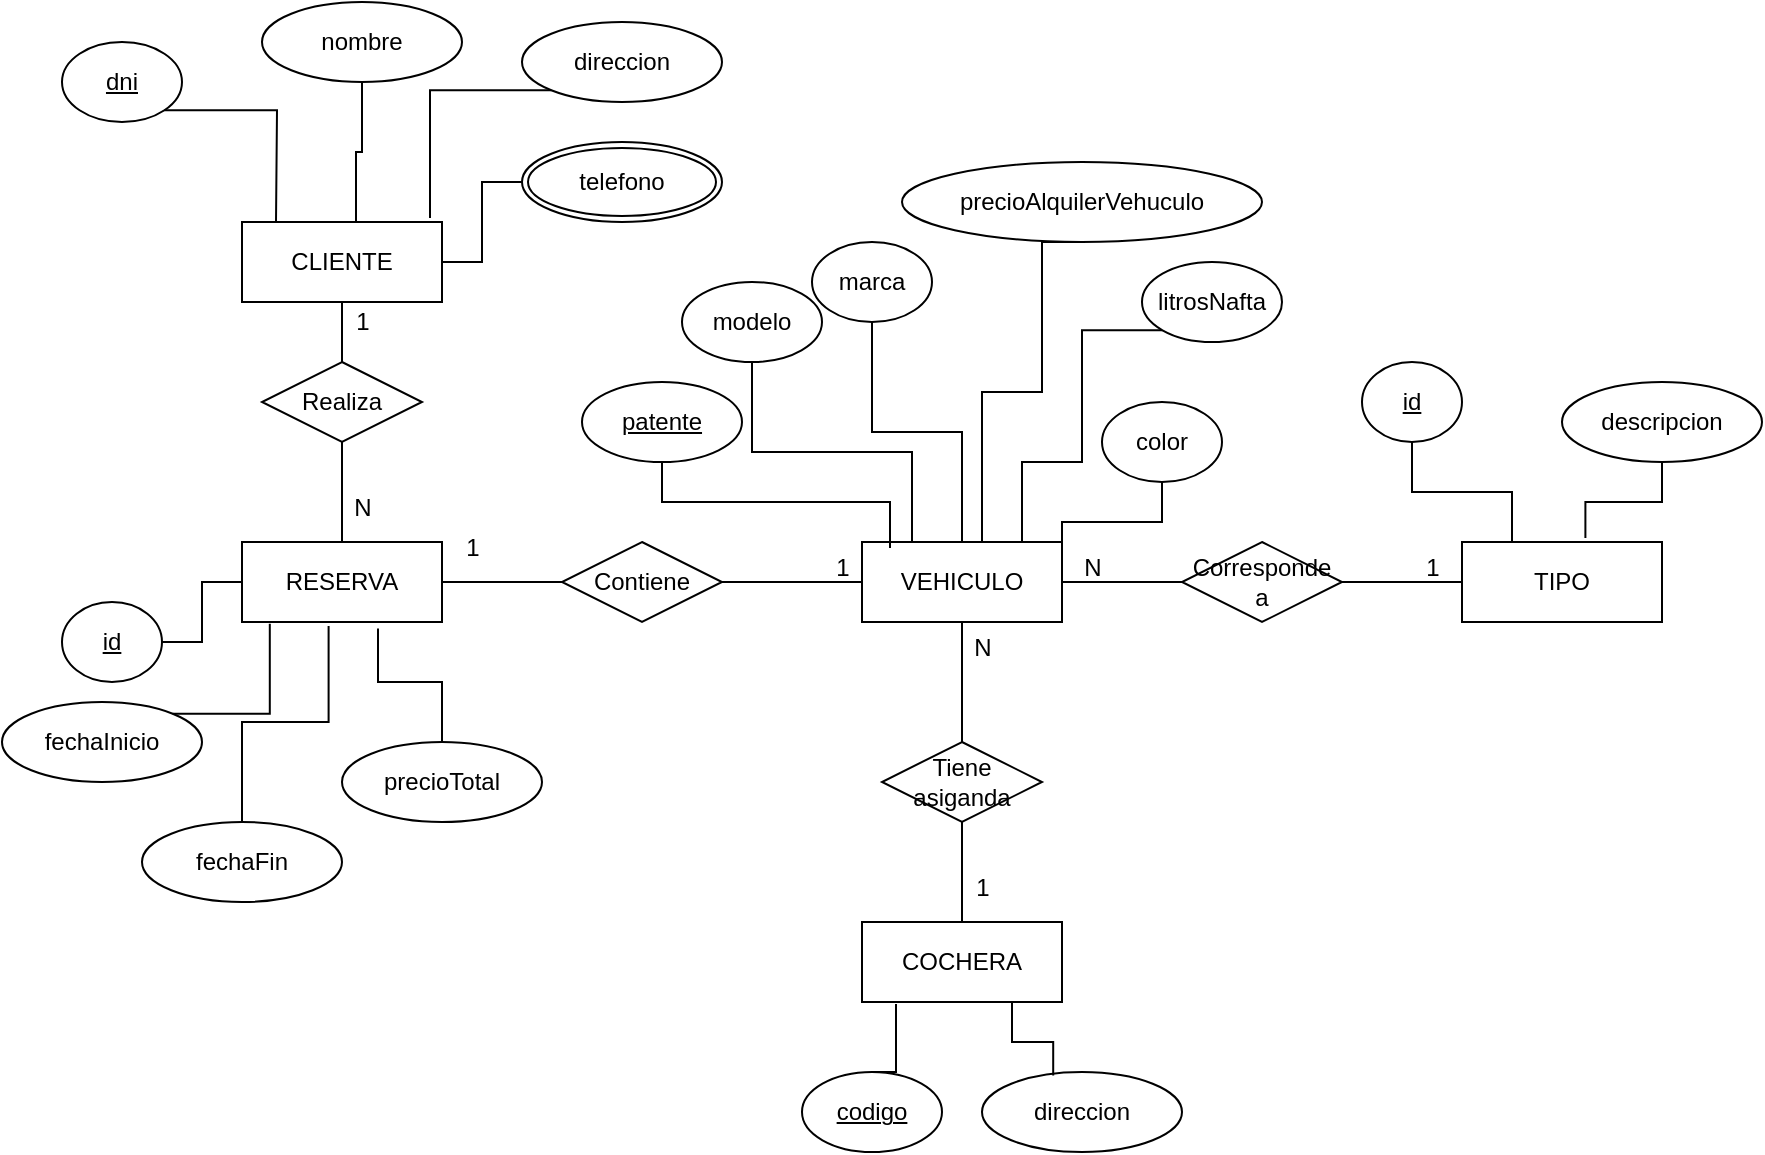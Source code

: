 <mxfile version="24.7.5">
  <diagram name="Página-1" id="SpzhlbaivaGbgMK0F-xh">
    <mxGraphModel dx="1742" dy="645" grid="1" gridSize="10" guides="1" tooltips="1" connect="1" arrows="1" fold="1" page="1" pageScale="1" pageWidth="827" pageHeight="1169" math="0" shadow="0">
      <root>
        <mxCell id="0" />
        <mxCell id="1" parent="0" />
        <mxCell id="NKTn9VHJMr8A_WgUI14F-20" style="edgeStyle=orthogonalEdgeStyle;rounded=0;orthogonalLoop=1;jettySize=auto;html=1;exitX=0.5;exitY=1;exitDx=0;exitDy=0;entryX=0.5;entryY=0;entryDx=0;entryDy=0;endArrow=none;endFill=0;" edge="1" parent="1" source="NKTn9VHJMr8A_WgUI14F-1" target="NKTn9VHJMr8A_WgUI14F-16">
          <mxGeometry relative="1" as="geometry" />
        </mxCell>
        <mxCell id="NKTn9VHJMr8A_WgUI14F-1" value="CLIENTE" style="whiteSpace=wrap;html=1;align=center;" vertex="1" parent="1">
          <mxGeometry x="-50" y="140" width="100" height="40" as="geometry" />
        </mxCell>
        <mxCell id="NKTn9VHJMr8A_WgUI14F-24" style="edgeStyle=orthogonalEdgeStyle;rounded=0;orthogonalLoop=1;jettySize=auto;html=1;exitX=1;exitY=0.5;exitDx=0;exitDy=0;entryX=0;entryY=0.5;entryDx=0;entryDy=0;endArrow=none;endFill=0;" edge="1" parent="1" source="NKTn9VHJMr8A_WgUI14F-2" target="NKTn9VHJMr8A_WgUI14F-18">
          <mxGeometry relative="1" as="geometry" />
        </mxCell>
        <mxCell id="NKTn9VHJMr8A_WgUI14F-26" style="edgeStyle=orthogonalEdgeStyle;rounded=0;orthogonalLoop=1;jettySize=auto;html=1;exitX=0.5;exitY=1;exitDx=0;exitDy=0;entryX=0.5;entryY=0;entryDx=0;entryDy=0;endArrow=none;endFill=0;" edge="1" parent="1" source="NKTn9VHJMr8A_WgUI14F-2" target="NKTn9VHJMr8A_WgUI14F-19">
          <mxGeometry relative="1" as="geometry" />
        </mxCell>
        <mxCell id="NKTn9VHJMr8A_WgUI14F-2" value="VEHICULO" style="whiteSpace=wrap;html=1;align=center;" vertex="1" parent="1">
          <mxGeometry x="260" y="300" width="100" height="40" as="geometry" />
        </mxCell>
        <mxCell id="NKTn9VHJMr8A_WgUI14F-22" style="edgeStyle=orthogonalEdgeStyle;rounded=0;orthogonalLoop=1;jettySize=auto;html=1;exitX=1;exitY=0.5;exitDx=0;exitDy=0;entryX=0;entryY=0.5;entryDx=0;entryDy=0;endArrow=none;endFill=0;" edge="1" parent="1" source="NKTn9VHJMr8A_WgUI14F-3" target="NKTn9VHJMr8A_WgUI14F-17">
          <mxGeometry relative="1" as="geometry" />
        </mxCell>
        <mxCell id="NKTn9VHJMr8A_WgUI14F-3" value="RESERVA" style="whiteSpace=wrap;html=1;align=center;" vertex="1" parent="1">
          <mxGeometry x="-50" y="300" width="100" height="40" as="geometry" />
        </mxCell>
        <mxCell id="NKTn9VHJMr8A_WgUI14F-4" value="COCHERA" style="whiteSpace=wrap;html=1;align=center;" vertex="1" parent="1">
          <mxGeometry x="260" y="490" width="100" height="40" as="geometry" />
        </mxCell>
        <mxCell id="NKTn9VHJMr8A_WgUI14F-5" value="TIPO" style="whiteSpace=wrap;html=1;align=center;" vertex="1" parent="1">
          <mxGeometry x="560" y="300" width="100" height="40" as="geometry" />
        </mxCell>
        <mxCell id="NKTn9VHJMr8A_WgUI14F-6" value="dni" style="ellipse;whiteSpace=wrap;html=1;align=center;fontStyle=4;" vertex="1" parent="1">
          <mxGeometry x="-140" y="50" width="60" height="40" as="geometry" />
        </mxCell>
        <mxCell id="NKTn9VHJMr8A_WgUI14F-7" style="edgeStyle=orthogonalEdgeStyle;rounded=0;orthogonalLoop=1;jettySize=auto;html=1;exitX=1;exitY=1;exitDx=0;exitDy=0;endArrow=none;endFill=0;" edge="1" parent="1" source="NKTn9VHJMr8A_WgUI14F-6">
          <mxGeometry relative="1" as="geometry">
            <mxPoint x="-33" y="140" as="targetPoint" />
          </mxGeometry>
        </mxCell>
        <mxCell id="NKTn9VHJMr8A_WgUI14F-9" style="edgeStyle=orthogonalEdgeStyle;rounded=0;orthogonalLoop=1;jettySize=auto;html=1;exitX=1;exitY=0.5;exitDx=0;exitDy=0;entryX=0;entryY=0.5;entryDx=0;entryDy=0;endArrow=none;endFill=0;" edge="1" parent="1" source="NKTn9VHJMr8A_WgUI14F-8" target="NKTn9VHJMr8A_WgUI14F-3">
          <mxGeometry relative="1" as="geometry" />
        </mxCell>
        <mxCell id="NKTn9VHJMr8A_WgUI14F-8" value="id" style="ellipse;whiteSpace=wrap;html=1;align=center;fontStyle=4;" vertex="1" parent="1">
          <mxGeometry x="-140" y="330" width="50" height="40" as="geometry" />
        </mxCell>
        <mxCell id="NKTn9VHJMr8A_WgUI14F-10" value="patente" style="ellipse;whiteSpace=wrap;html=1;align=center;fontStyle=4;" vertex="1" parent="1">
          <mxGeometry x="120" y="220" width="80" height="40" as="geometry" />
        </mxCell>
        <mxCell id="NKTn9VHJMr8A_WgUI14F-11" style="edgeStyle=orthogonalEdgeStyle;rounded=0;orthogonalLoop=1;jettySize=auto;html=1;exitX=0.5;exitY=1;exitDx=0;exitDy=0;entryX=0.14;entryY=0.075;entryDx=0;entryDy=0;entryPerimeter=0;endArrow=none;endFill=0;" edge="1" parent="1" source="NKTn9VHJMr8A_WgUI14F-10" target="NKTn9VHJMr8A_WgUI14F-2">
          <mxGeometry relative="1" as="geometry" />
        </mxCell>
        <mxCell id="NKTn9VHJMr8A_WgUI14F-12" value="codigo" style="ellipse;whiteSpace=wrap;html=1;align=center;fontStyle=4;" vertex="1" parent="1">
          <mxGeometry x="230" y="565" width="70" height="40" as="geometry" />
        </mxCell>
        <mxCell id="NKTn9VHJMr8A_WgUI14F-13" style="edgeStyle=orthogonalEdgeStyle;rounded=0;orthogonalLoop=1;jettySize=auto;html=1;exitX=0.5;exitY=0;exitDx=0;exitDy=0;entryX=0.17;entryY=1.025;entryDx=0;entryDy=0;entryPerimeter=0;endArrow=none;endFill=0;" edge="1" parent="1" source="NKTn9VHJMr8A_WgUI14F-12" target="NKTn9VHJMr8A_WgUI14F-4">
          <mxGeometry relative="1" as="geometry" />
        </mxCell>
        <mxCell id="NKTn9VHJMr8A_WgUI14F-15" style="edgeStyle=orthogonalEdgeStyle;rounded=0;orthogonalLoop=1;jettySize=auto;html=1;exitX=0.5;exitY=1;exitDx=0;exitDy=0;entryX=0.25;entryY=0;entryDx=0;entryDy=0;endArrow=none;endFill=0;" edge="1" parent="1" source="NKTn9VHJMr8A_WgUI14F-14" target="NKTn9VHJMr8A_WgUI14F-5">
          <mxGeometry relative="1" as="geometry" />
        </mxCell>
        <mxCell id="NKTn9VHJMr8A_WgUI14F-14" value="id" style="ellipse;whiteSpace=wrap;html=1;align=center;fontStyle=4;" vertex="1" parent="1">
          <mxGeometry x="510" y="210" width="50" height="40" as="geometry" />
        </mxCell>
        <mxCell id="NKTn9VHJMr8A_WgUI14F-21" style="edgeStyle=orthogonalEdgeStyle;rounded=0;orthogonalLoop=1;jettySize=auto;html=1;exitX=0.5;exitY=1;exitDx=0;exitDy=0;entryX=0.5;entryY=0;entryDx=0;entryDy=0;endArrow=none;endFill=0;" edge="1" parent="1" source="NKTn9VHJMr8A_WgUI14F-16" target="NKTn9VHJMr8A_WgUI14F-3">
          <mxGeometry relative="1" as="geometry" />
        </mxCell>
        <mxCell id="NKTn9VHJMr8A_WgUI14F-56" value="" style="edgeStyle=orthogonalEdgeStyle;rounded=0;orthogonalLoop=1;jettySize=auto;html=1;endArrow=none;endFill=0;" edge="1" parent="1" source="NKTn9VHJMr8A_WgUI14F-16" target="NKTn9VHJMr8A_WgUI14F-1">
          <mxGeometry relative="1" as="geometry" />
        </mxCell>
        <mxCell id="NKTn9VHJMr8A_WgUI14F-16" value="Realiza" style="shape=rhombus;perimeter=rhombusPerimeter;whiteSpace=wrap;html=1;align=center;" vertex="1" parent="1">
          <mxGeometry x="-40" y="210" width="80" height="40" as="geometry" />
        </mxCell>
        <mxCell id="NKTn9VHJMr8A_WgUI14F-23" style="edgeStyle=orthogonalEdgeStyle;rounded=0;orthogonalLoop=1;jettySize=auto;html=1;exitX=1;exitY=0.5;exitDx=0;exitDy=0;entryX=0;entryY=0.5;entryDx=0;entryDy=0;endArrow=none;endFill=0;" edge="1" parent="1" source="NKTn9VHJMr8A_WgUI14F-17" target="NKTn9VHJMr8A_WgUI14F-2">
          <mxGeometry relative="1" as="geometry" />
        </mxCell>
        <mxCell id="NKTn9VHJMr8A_WgUI14F-17" value="Contiene" style="shape=rhombus;perimeter=rhombusPerimeter;whiteSpace=wrap;html=1;align=center;" vertex="1" parent="1">
          <mxGeometry x="110" y="300" width="80" height="40" as="geometry" />
        </mxCell>
        <mxCell id="NKTn9VHJMr8A_WgUI14F-25" style="edgeStyle=orthogonalEdgeStyle;rounded=0;orthogonalLoop=1;jettySize=auto;html=1;exitX=1;exitY=0.5;exitDx=0;exitDy=0;entryX=0;entryY=0.5;entryDx=0;entryDy=0;endArrow=none;endFill=0;" edge="1" parent="1" source="NKTn9VHJMr8A_WgUI14F-18" target="NKTn9VHJMr8A_WgUI14F-5">
          <mxGeometry relative="1" as="geometry" />
        </mxCell>
        <mxCell id="NKTn9VHJMr8A_WgUI14F-18" value="Corresponde a" style="shape=rhombus;perimeter=rhombusPerimeter;whiteSpace=wrap;html=1;align=center;" vertex="1" parent="1">
          <mxGeometry x="420" y="300" width="80" height="40" as="geometry" />
        </mxCell>
        <mxCell id="NKTn9VHJMr8A_WgUI14F-27" style="edgeStyle=orthogonalEdgeStyle;rounded=0;orthogonalLoop=1;jettySize=auto;html=1;exitX=0.5;exitY=1;exitDx=0;exitDy=0;entryX=0.5;entryY=0;entryDx=0;entryDy=0;endArrow=none;endFill=0;" edge="1" parent="1" source="NKTn9VHJMr8A_WgUI14F-19" target="NKTn9VHJMr8A_WgUI14F-4">
          <mxGeometry relative="1" as="geometry" />
        </mxCell>
        <mxCell id="NKTn9VHJMr8A_WgUI14F-19" value="Tiene asiganda" style="shape=rhombus;perimeter=rhombusPerimeter;whiteSpace=wrap;html=1;align=center;" vertex="1" parent="1">
          <mxGeometry x="270" y="400" width="80" height="40" as="geometry" />
        </mxCell>
        <mxCell id="NKTn9VHJMr8A_WgUI14F-28" value="nombre" style="ellipse;whiteSpace=wrap;html=1;align=center;" vertex="1" parent="1">
          <mxGeometry x="-40" y="30" width="100" height="40" as="geometry" />
        </mxCell>
        <mxCell id="NKTn9VHJMr8A_WgUI14F-29" value="direccion" style="ellipse;whiteSpace=wrap;html=1;align=center;" vertex="1" parent="1">
          <mxGeometry x="90" y="40" width="100" height="40" as="geometry" />
        </mxCell>
        <mxCell id="NKTn9VHJMr8A_WgUI14F-34" style="edgeStyle=orthogonalEdgeStyle;rounded=0;orthogonalLoop=1;jettySize=auto;html=1;exitX=0;exitY=0.5;exitDx=0;exitDy=0;entryX=1;entryY=0.5;entryDx=0;entryDy=0;endArrow=none;endFill=0;" edge="1" parent="1" source="NKTn9VHJMr8A_WgUI14F-31" target="NKTn9VHJMr8A_WgUI14F-1">
          <mxGeometry relative="1" as="geometry" />
        </mxCell>
        <mxCell id="NKTn9VHJMr8A_WgUI14F-31" value="telefono" style="ellipse;shape=doubleEllipse;margin=3;whiteSpace=wrap;html=1;align=center;" vertex="1" parent="1">
          <mxGeometry x="90" y="100" width="100" height="40" as="geometry" />
        </mxCell>
        <mxCell id="NKTn9VHJMr8A_WgUI14F-32" style="edgeStyle=orthogonalEdgeStyle;rounded=0;orthogonalLoop=1;jettySize=auto;html=1;exitX=0.5;exitY=1;exitDx=0;exitDy=0;entryX=0.57;entryY=0;entryDx=0;entryDy=0;entryPerimeter=0;endArrow=none;endFill=0;" edge="1" parent="1" source="NKTn9VHJMr8A_WgUI14F-28" target="NKTn9VHJMr8A_WgUI14F-1">
          <mxGeometry relative="1" as="geometry" />
        </mxCell>
        <mxCell id="NKTn9VHJMr8A_WgUI14F-33" style="edgeStyle=orthogonalEdgeStyle;rounded=0;orthogonalLoop=1;jettySize=auto;html=1;exitX=0;exitY=1;exitDx=0;exitDy=0;entryX=0.94;entryY=-0.05;entryDx=0;entryDy=0;entryPerimeter=0;endArrow=none;endFill=0;" edge="1" parent="1" source="NKTn9VHJMr8A_WgUI14F-29" target="NKTn9VHJMr8A_WgUI14F-1">
          <mxGeometry relative="1" as="geometry" />
        </mxCell>
        <mxCell id="NKTn9VHJMr8A_WgUI14F-35" value="descripcion" style="ellipse;whiteSpace=wrap;html=1;align=center;" vertex="1" parent="1">
          <mxGeometry x="610" y="220" width="100" height="40" as="geometry" />
        </mxCell>
        <mxCell id="NKTn9VHJMr8A_WgUI14F-36" style="edgeStyle=orthogonalEdgeStyle;rounded=0;orthogonalLoop=1;jettySize=auto;html=1;exitX=0.5;exitY=1;exitDx=0;exitDy=0;entryX=0.617;entryY=-0.05;entryDx=0;entryDy=0;entryPerimeter=0;endArrow=none;endFill=0;" edge="1" parent="1" source="NKTn9VHJMr8A_WgUI14F-35" target="NKTn9VHJMr8A_WgUI14F-5">
          <mxGeometry relative="1" as="geometry" />
        </mxCell>
        <mxCell id="NKTn9VHJMr8A_WgUI14F-37" value="fechaInicio" style="ellipse;whiteSpace=wrap;html=1;align=center;" vertex="1" parent="1">
          <mxGeometry x="-170" y="380" width="100" height="40" as="geometry" />
        </mxCell>
        <mxCell id="NKTn9VHJMr8A_WgUI14F-38" value="fechaFin" style="ellipse;whiteSpace=wrap;html=1;align=center;" vertex="1" parent="1">
          <mxGeometry x="-100" y="440" width="100" height="40" as="geometry" />
        </mxCell>
        <mxCell id="NKTn9VHJMr8A_WgUI14F-39" value="precioTotal" style="ellipse;whiteSpace=wrap;html=1;align=center;" vertex="1" parent="1">
          <mxGeometry y="400" width="100" height="40" as="geometry" />
        </mxCell>
        <mxCell id="NKTn9VHJMr8A_WgUI14F-40" style="edgeStyle=orthogonalEdgeStyle;rounded=0;orthogonalLoop=1;jettySize=auto;html=1;exitX=1;exitY=0;exitDx=0;exitDy=0;entryX=0.139;entryY=1.022;entryDx=0;entryDy=0;entryPerimeter=0;endArrow=none;endFill=0;" edge="1" parent="1" source="NKTn9VHJMr8A_WgUI14F-37" target="NKTn9VHJMr8A_WgUI14F-3">
          <mxGeometry relative="1" as="geometry" />
        </mxCell>
        <mxCell id="NKTn9VHJMr8A_WgUI14F-41" style="edgeStyle=orthogonalEdgeStyle;rounded=0;orthogonalLoop=1;jettySize=auto;html=1;exitX=0.5;exitY=0;exitDx=0;exitDy=0;entryX=0.433;entryY=1.051;entryDx=0;entryDy=0;entryPerimeter=0;endArrow=none;endFill=0;" edge="1" parent="1" source="NKTn9VHJMr8A_WgUI14F-38" target="NKTn9VHJMr8A_WgUI14F-3">
          <mxGeometry relative="1" as="geometry" />
        </mxCell>
        <mxCell id="NKTn9VHJMr8A_WgUI14F-42" style="edgeStyle=orthogonalEdgeStyle;rounded=0;orthogonalLoop=1;jettySize=auto;html=1;exitX=0.5;exitY=0;exitDx=0;exitDy=0;entryX=0.68;entryY=1.081;entryDx=0;entryDy=0;entryPerimeter=0;endArrow=none;endFill=0;" edge="1" parent="1" source="NKTn9VHJMr8A_WgUI14F-39" target="NKTn9VHJMr8A_WgUI14F-3">
          <mxGeometry relative="1" as="geometry" />
        </mxCell>
        <mxCell id="NKTn9VHJMr8A_WgUI14F-46" style="edgeStyle=orthogonalEdgeStyle;rounded=0;orthogonalLoop=1;jettySize=auto;html=1;exitX=0.5;exitY=1;exitDx=0;exitDy=0;entryX=0.5;entryY=0;entryDx=0;entryDy=0;endArrow=none;endFill=0;" edge="1" parent="1" source="NKTn9VHJMr8A_WgUI14F-43" target="NKTn9VHJMr8A_WgUI14F-2">
          <mxGeometry relative="1" as="geometry" />
        </mxCell>
        <mxCell id="NKTn9VHJMr8A_WgUI14F-43" value="marca" style="ellipse;whiteSpace=wrap;html=1;align=center;" vertex="1" parent="1">
          <mxGeometry x="235" y="150" width="60" height="40" as="geometry" />
        </mxCell>
        <mxCell id="NKTn9VHJMr8A_WgUI14F-48" style="edgeStyle=orthogonalEdgeStyle;rounded=0;orthogonalLoop=1;jettySize=auto;html=1;exitX=0.5;exitY=1;exitDx=0;exitDy=0;entryX=0.25;entryY=0;entryDx=0;entryDy=0;endArrow=none;endFill=0;" edge="1" parent="1" source="NKTn9VHJMr8A_WgUI14F-44" target="NKTn9VHJMr8A_WgUI14F-2">
          <mxGeometry relative="1" as="geometry" />
        </mxCell>
        <mxCell id="NKTn9VHJMr8A_WgUI14F-44" value="modelo" style="ellipse;whiteSpace=wrap;html=1;align=center;" vertex="1" parent="1">
          <mxGeometry x="170" y="170" width="70" height="40" as="geometry" />
        </mxCell>
        <mxCell id="NKTn9VHJMr8A_WgUI14F-47" style="edgeStyle=orthogonalEdgeStyle;rounded=0;orthogonalLoop=1;jettySize=auto;html=1;exitX=0.5;exitY=1;exitDx=0;exitDy=0;entryX=0.75;entryY=0;entryDx=0;entryDy=0;endArrow=none;endFill=0;" edge="1" parent="1" source="NKTn9VHJMr8A_WgUI14F-45" target="NKTn9VHJMr8A_WgUI14F-2">
          <mxGeometry relative="1" as="geometry">
            <Array as="points">
              <mxPoint x="410" y="290" />
              <mxPoint x="360" y="290" />
              <mxPoint x="360" y="300" />
            </Array>
          </mxGeometry>
        </mxCell>
        <mxCell id="NKTn9VHJMr8A_WgUI14F-45" value="color" style="ellipse;whiteSpace=wrap;html=1;align=center;" vertex="1" parent="1">
          <mxGeometry x="380" y="230" width="60" height="40" as="geometry" />
        </mxCell>
        <mxCell id="NKTn9VHJMr8A_WgUI14F-49" value="direccion" style="ellipse;whiteSpace=wrap;html=1;align=center;" vertex="1" parent="1">
          <mxGeometry x="320" y="565" width="100" height="40" as="geometry" />
        </mxCell>
        <mxCell id="NKTn9VHJMr8A_WgUI14F-50" style="edgeStyle=orthogonalEdgeStyle;rounded=0;orthogonalLoop=1;jettySize=auto;html=1;exitX=0.75;exitY=1;exitDx=0;exitDy=0;entryX=0.356;entryY=0.044;entryDx=0;entryDy=0;entryPerimeter=0;endArrow=none;endFill=0;" edge="1" parent="1" source="NKTn9VHJMr8A_WgUI14F-4" target="NKTn9VHJMr8A_WgUI14F-49">
          <mxGeometry relative="1" as="geometry" />
        </mxCell>
        <mxCell id="NKTn9VHJMr8A_WgUI14F-55" style="edgeStyle=orthogonalEdgeStyle;rounded=0;orthogonalLoop=1;jettySize=auto;html=1;exitX=0;exitY=1;exitDx=0;exitDy=0;endArrow=none;endFill=0;" edge="1" parent="1" source="NKTn9VHJMr8A_WgUI14F-51">
          <mxGeometry relative="1" as="geometry">
            <mxPoint x="340" y="300" as="targetPoint" />
            <Array as="points">
              <mxPoint x="370" y="194" />
              <mxPoint x="370" y="260" />
              <mxPoint x="340" y="260" />
            </Array>
          </mxGeometry>
        </mxCell>
        <mxCell id="NKTn9VHJMr8A_WgUI14F-51" value="litrosNafta" style="ellipse;whiteSpace=wrap;html=1;align=center;" vertex="1" parent="1">
          <mxGeometry x="400" y="160" width="70" height="40" as="geometry" />
        </mxCell>
        <mxCell id="NKTn9VHJMr8A_WgUI14F-54" style="edgeStyle=orthogonalEdgeStyle;rounded=0;orthogonalLoop=1;jettySize=auto;html=1;exitX=0.5;exitY=1;exitDx=0;exitDy=0;endArrow=none;endFill=0;" edge="1" parent="1" source="NKTn9VHJMr8A_WgUI14F-52" target="NKTn9VHJMr8A_WgUI14F-2">
          <mxGeometry relative="1" as="geometry">
            <Array as="points">
              <mxPoint x="350" y="150" />
              <mxPoint x="350" y="225" />
              <mxPoint x="320" y="225" />
            </Array>
          </mxGeometry>
        </mxCell>
        <mxCell id="NKTn9VHJMr8A_WgUI14F-52" value="precioAlquilerVehuculo" style="ellipse;whiteSpace=wrap;html=1;align=center;" vertex="1" parent="1">
          <mxGeometry x="280" y="110" width="180" height="40" as="geometry" />
        </mxCell>
        <mxCell id="NKTn9VHJMr8A_WgUI14F-57" value="1" style="text;html=1;align=center;verticalAlign=middle;resizable=0;points=[];autosize=1;strokeColor=none;fillColor=none;" vertex="1" parent="1">
          <mxGeometry x="-5" y="175" width="30" height="30" as="geometry" />
        </mxCell>
        <mxCell id="NKTn9VHJMr8A_WgUI14F-58" value="N" style="text;html=1;align=center;verticalAlign=middle;resizable=0;points=[];autosize=1;strokeColor=none;fillColor=none;" vertex="1" parent="1">
          <mxGeometry x="-5" y="268" width="30" height="30" as="geometry" />
        </mxCell>
        <mxCell id="NKTn9VHJMr8A_WgUI14F-59" value="1" style="text;html=1;align=center;verticalAlign=middle;resizable=0;points=[];autosize=1;strokeColor=none;fillColor=none;" vertex="1" parent="1">
          <mxGeometry x="235" y="298" width="30" height="30" as="geometry" />
        </mxCell>
        <mxCell id="NKTn9VHJMr8A_WgUI14F-60" value="1" style="text;html=1;align=center;verticalAlign=middle;resizable=0;points=[];autosize=1;strokeColor=none;fillColor=none;" vertex="1" parent="1">
          <mxGeometry x="50" y="288" width="30" height="30" as="geometry" />
        </mxCell>
        <mxCell id="NKTn9VHJMr8A_WgUI14F-61" value="N" style="text;html=1;align=center;verticalAlign=middle;resizable=0;points=[];autosize=1;strokeColor=none;fillColor=none;" vertex="1" parent="1">
          <mxGeometry x="305" y="338" width="30" height="30" as="geometry" />
        </mxCell>
        <mxCell id="NKTn9VHJMr8A_WgUI14F-62" value="1" style="text;html=1;align=center;verticalAlign=middle;resizable=0;points=[];autosize=1;strokeColor=none;fillColor=none;" vertex="1" parent="1">
          <mxGeometry x="305" y="458" width="30" height="30" as="geometry" />
        </mxCell>
        <mxCell id="NKTn9VHJMr8A_WgUI14F-64" value="1" style="text;html=1;align=center;verticalAlign=middle;resizable=0;points=[];autosize=1;strokeColor=none;fillColor=none;" vertex="1" parent="1">
          <mxGeometry x="530" y="298" width="30" height="30" as="geometry" />
        </mxCell>
        <mxCell id="NKTn9VHJMr8A_WgUI14F-65" value="N" style="text;html=1;align=center;verticalAlign=middle;resizable=0;points=[];autosize=1;strokeColor=none;fillColor=none;" vertex="1" parent="1">
          <mxGeometry x="360" y="298" width="30" height="30" as="geometry" />
        </mxCell>
      </root>
    </mxGraphModel>
  </diagram>
</mxfile>
